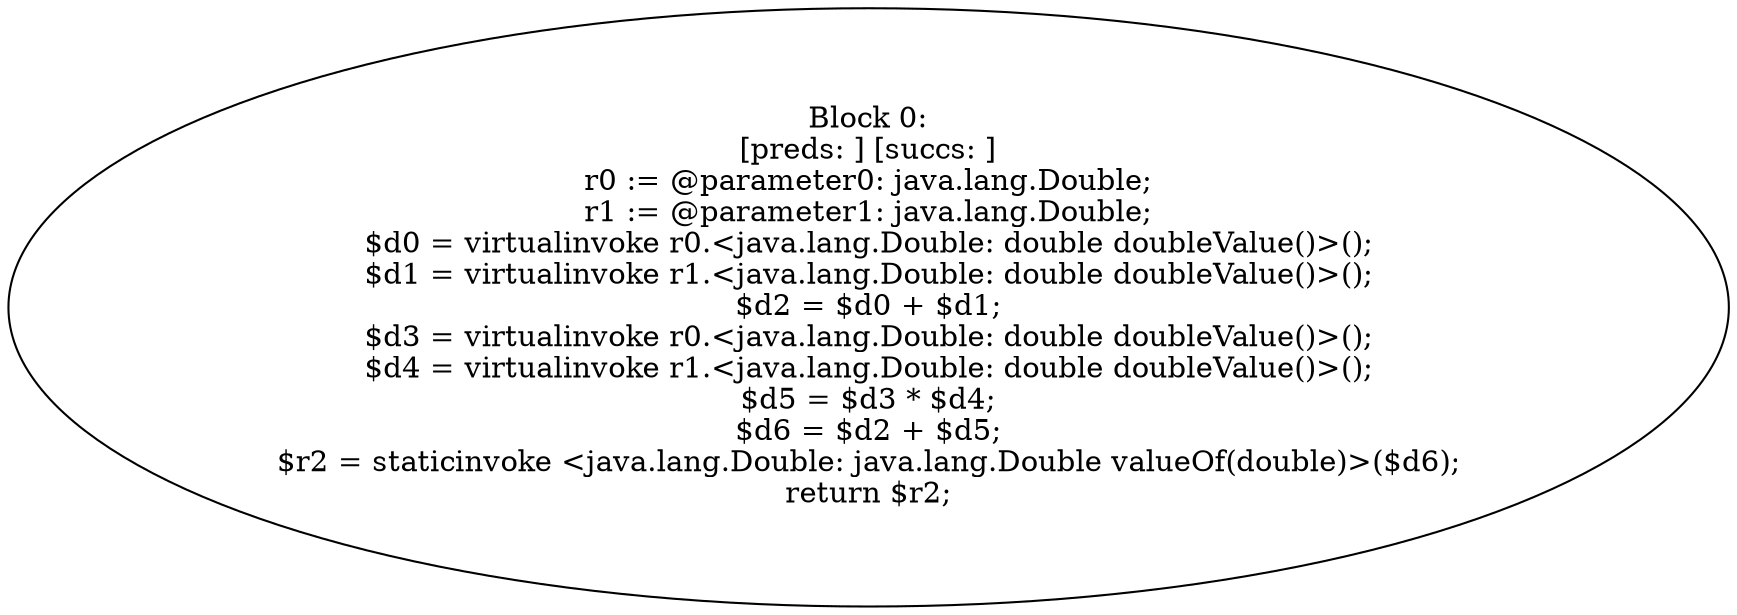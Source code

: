 digraph "unitGraph" {
    "Block 0:
[preds: ] [succs: ]
r0 := @parameter0: java.lang.Double;
r1 := @parameter1: java.lang.Double;
$d0 = virtualinvoke r0.<java.lang.Double: double doubleValue()>();
$d1 = virtualinvoke r1.<java.lang.Double: double doubleValue()>();
$d2 = $d0 + $d1;
$d3 = virtualinvoke r0.<java.lang.Double: double doubleValue()>();
$d4 = virtualinvoke r1.<java.lang.Double: double doubleValue()>();
$d5 = $d3 * $d4;
$d6 = $d2 + $d5;
$r2 = staticinvoke <java.lang.Double: java.lang.Double valueOf(double)>($d6);
return $r2;
"
}
